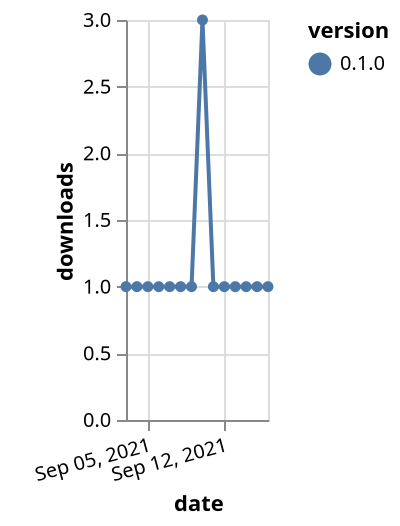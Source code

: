 {"$schema": "https://vega.github.io/schema/vega-lite/v5.json", "description": "A simple bar chart with embedded data.", "data": {"values": [{"date": "2021-09-03", "total": 324, "delta": 1, "version": "0.1.0"}, {"date": "2021-09-04", "total": 325, "delta": 1, "version": "0.1.0"}, {"date": "2021-09-05", "total": 326, "delta": 1, "version": "0.1.0"}, {"date": "2021-09-06", "total": 327, "delta": 1, "version": "0.1.0"}, {"date": "2021-09-07", "total": 328, "delta": 1, "version": "0.1.0"}, {"date": "2021-09-08", "total": 329, "delta": 1, "version": "0.1.0"}, {"date": "2021-09-09", "total": 330, "delta": 1, "version": "0.1.0"}, {"date": "2021-09-10", "total": 333, "delta": 3, "version": "0.1.0"}, {"date": "2021-09-11", "total": 334, "delta": 1, "version": "0.1.0"}, {"date": "2021-09-12", "total": 335, "delta": 1, "version": "0.1.0"}, {"date": "2021-09-13", "total": 336, "delta": 1, "version": "0.1.0"}, {"date": "2021-09-14", "total": 337, "delta": 1, "version": "0.1.0"}, {"date": "2021-09-15", "total": 338, "delta": 1, "version": "0.1.0"}, {"date": "2021-09-16", "total": 339, "delta": 1, "version": "0.1.0"}]}, "width": "container", "mark": {"type": "line", "point": {"filled": true}}, "encoding": {"x": {"field": "date", "type": "temporal", "timeUnit": "yearmonthdate", "title": "date", "axis": {"labelAngle": -15}}, "y": {"field": "delta", "type": "quantitative", "title": "downloads"}, "color": {"field": "version", "type": "nominal"}, "tooltip": {"field": "delta"}}}